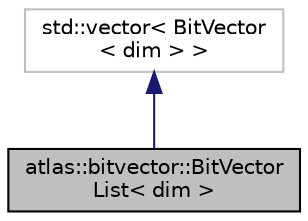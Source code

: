digraph "atlas::bitvector::BitVectorList&lt; dim &gt;"
{
  edge [fontname="Helvetica",fontsize="10",labelfontname="Helvetica",labelfontsize="10"];
  node [fontname="Helvetica",fontsize="10",shape=record];
  Node1 [label="atlas::bitvector::BitVector\lList\< dim \>",height=0.2,width=0.4,color="black", fillcolor="grey75", style="filled", fontcolor="black"];
  Node2 -> Node1 [dir="back",color="midnightblue",fontsize="10",style="solid",fontname="Helvetica"];
  Node2 [label="std::vector\< BitVector\l\< dim \> \>",height=0.2,width=0.4,color="grey75", fillcolor="white", style="filled"];
}
